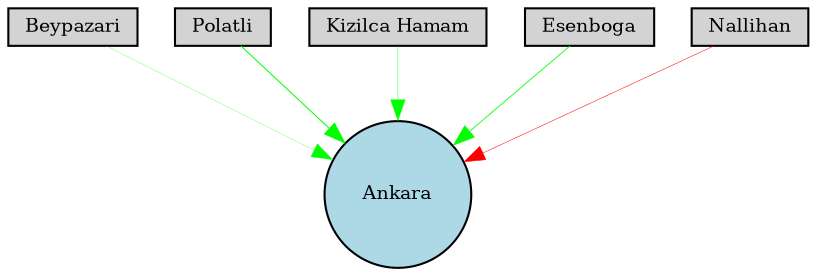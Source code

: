 digraph {
	node [fontsize=9 height=0.2 shape=circle width=0.2]
	Beypazari [fillcolor=lightgray shape=box style=filled]
	Polatli [fillcolor=lightgray shape=box style=filled]
	"Kizilca Hamam" [fillcolor=lightgray shape=box style=filled]
	Esenboga [fillcolor=lightgray shape=box style=filled]
	Nallihan [fillcolor=lightgray shape=box style=filled]
	Ankara [fillcolor=lightblue style=filled]
	Beypazari -> Ankara [color=green penwidth=0.1196832351019736 style=solid]
	Polatli -> Ankara [color=green penwidth=0.48298480408830047 style=solid]
	"Kizilca Hamam" -> Ankara [color=green penwidth=0.191137890138097 style=solid]
	Esenboga -> Ankara [color=green penwidth=0.399327464018699 style=solid]
	Nallihan -> Ankara [color=red penwidth=0.24261981578606526 style=solid]
}
